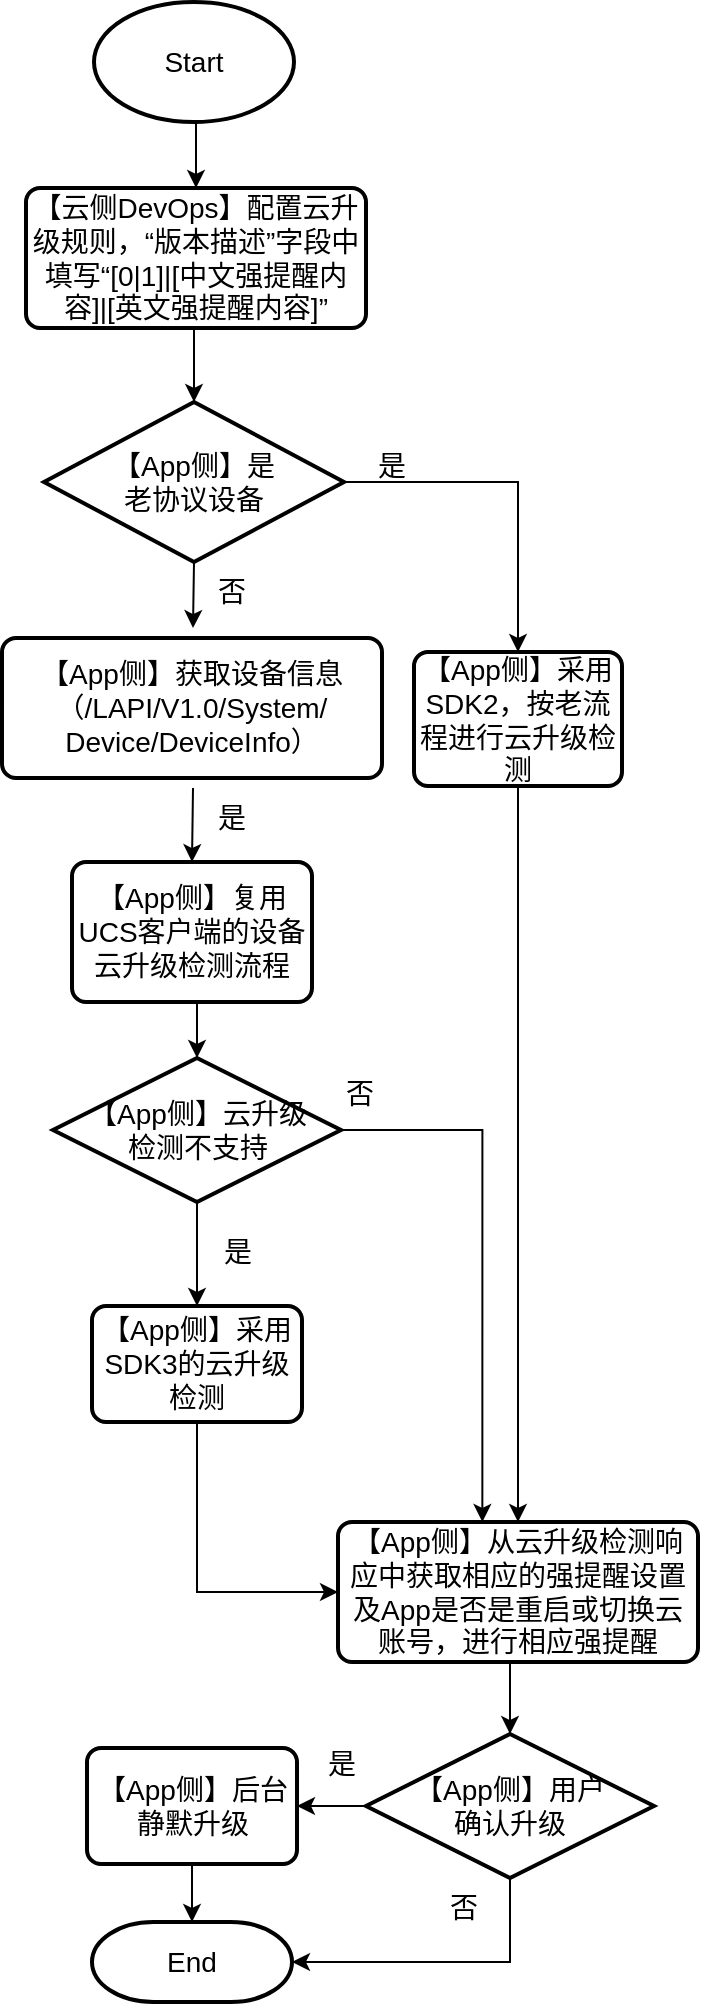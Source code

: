 <mxfile version="24.0.1" type="github">
  <diagram name="第 1 页" id="SnEiPAsqYIaOKTm-W5p2">
    <mxGraphModel dx="946" dy="613" grid="1" gridSize="10" guides="1" tooltips="1" connect="1" arrows="1" fold="1" page="1" pageScale="1" pageWidth="827" pageHeight="1169" math="0" shadow="0">
      <root>
        <mxCell id="0" />
        <mxCell id="1" parent="0" />
        <mxCell id="nd6yBEO4HvQz4fjfClLw-33" style="edgeStyle=orthogonalEdgeStyle;rounded=0;orthogonalLoop=1;jettySize=auto;html=1;exitX=0.5;exitY=1;exitDx=0;exitDy=0;exitPerimeter=0;entryX=0.5;entryY=0;entryDx=0;entryDy=0;fontSize=14;" parent="1" source="nd6yBEO4HvQz4fjfClLw-1" target="nd6yBEO4HvQz4fjfClLw-2" edge="1">
          <mxGeometry relative="1" as="geometry" />
        </mxCell>
        <mxCell id="nd6yBEO4HvQz4fjfClLw-1" value="Start" style="strokeWidth=2;html=1;shape=mxgraph.flowchart.start_1;whiteSpace=wrap;fontSize=14;" parent="1" vertex="1">
          <mxGeometry x="270" y="40" width="100" height="60" as="geometry" />
        </mxCell>
        <mxCell id="nd6yBEO4HvQz4fjfClLw-2" value="【云侧DevOps】配置云升级规则，“版本描述”字段中填写“[0|1]|[中文强提醒内容]|[英文强提醒内容]”" style="rounded=1;whiteSpace=wrap;html=1;absoluteArcSize=1;arcSize=14;strokeWidth=2;fontSize=14;" parent="1" vertex="1">
          <mxGeometry x="236" y="133" width="170" height="70" as="geometry" />
        </mxCell>
        <mxCell id="nd6yBEO4HvQz4fjfClLw-25" style="edgeStyle=orthogonalEdgeStyle;rounded=0;orthogonalLoop=1;jettySize=auto;html=1;exitX=1;exitY=0.5;exitDx=0;exitDy=0;exitPerimeter=0;entryX=0.5;entryY=0;entryDx=0;entryDy=0;fontSize=14;" parent="1" source="nd6yBEO4HvQz4fjfClLw-4" target="nd6yBEO4HvQz4fjfClLw-5" edge="1">
          <mxGeometry relative="1" as="geometry" />
        </mxCell>
        <mxCell id="nd6yBEO4HvQz4fjfClLw-4" value="【App侧】是&lt;div style=&quot;font-size: 14px;&quot;&gt;老协议设备&lt;/div&gt;" style="strokeWidth=2;html=1;shape=mxgraph.flowchart.decision;whiteSpace=wrap;fontSize=14;" parent="1" vertex="1">
          <mxGeometry x="245" y="240" width="150" height="80" as="geometry" />
        </mxCell>
        <mxCell id="nd6yBEO4HvQz4fjfClLw-36" style="edgeStyle=orthogonalEdgeStyle;rounded=0;orthogonalLoop=1;jettySize=auto;html=1;exitX=0.5;exitY=1;exitDx=0;exitDy=0;fontSize=14;" parent="1" source="nd6yBEO4HvQz4fjfClLw-5" target="nd6yBEO4HvQz4fjfClLw-24" edge="1">
          <mxGeometry relative="1" as="geometry" />
        </mxCell>
        <mxCell id="nd6yBEO4HvQz4fjfClLw-5" value="【App侧】采用SDK2，按老流程进行云升级检测" style="rounded=1;whiteSpace=wrap;html=1;absoluteArcSize=1;arcSize=14;strokeWidth=2;fontSize=14;" parent="1" vertex="1">
          <mxGeometry x="430" y="365" width="104" height="67" as="geometry" />
        </mxCell>
        <mxCell id="nd6yBEO4HvQz4fjfClLw-7" value="是" style="text;html=1;align=center;verticalAlign=middle;whiteSpace=wrap;rounded=0;fontSize=14;" parent="1" vertex="1">
          <mxGeometry x="404" y="257" width="30" height="30" as="geometry" />
        </mxCell>
        <mxCell id="nd6yBEO4HvQz4fjfClLw-9" value="【App侧】复用UCS客户端的设备云升级检测流程" style="rounded=1;whiteSpace=wrap;html=1;absoluteArcSize=1;arcSize=14;strokeWidth=2;fontSize=14;" parent="1" vertex="1">
          <mxGeometry x="259" y="470" width="120" height="70" as="geometry" />
        </mxCell>
        <mxCell id="nd6yBEO4HvQz4fjfClLw-13" style="edgeStyle=orthogonalEdgeStyle;rounded=0;orthogonalLoop=1;jettySize=auto;html=1;exitX=0.5;exitY=1;exitDx=0;exitDy=0;exitPerimeter=0;entryX=0.5;entryY=0;entryDx=0;entryDy=0;fontSize=14;" parent="1" target="nd6yBEO4HvQz4fjfClLw-9" edge="1">
          <mxGeometry relative="1" as="geometry">
            <mxPoint x="319.5" y="433" as="sourcePoint" />
          </mxGeometry>
        </mxCell>
        <mxCell id="nd6yBEO4HvQz4fjfClLw-11" style="edgeStyle=orthogonalEdgeStyle;rounded=0;orthogonalLoop=1;jettySize=auto;html=1;exitX=0.5;exitY=1;exitDx=0;exitDy=0;exitPerimeter=0;entryX=0.5;entryY=0;entryDx=0;entryDy=0;entryPerimeter=0;fontSize=14;" parent="1" source="nd6yBEO4HvQz4fjfClLw-4" edge="1">
          <mxGeometry relative="1" as="geometry">
            <mxPoint x="319.5" y="353" as="targetPoint" />
          </mxGeometry>
        </mxCell>
        <mxCell id="nd6yBEO4HvQz4fjfClLw-12" value="否" style="text;html=1;align=center;verticalAlign=middle;whiteSpace=wrap;rounded=0;fontSize=14;" parent="1" vertex="1">
          <mxGeometry x="324" y="320" width="30" height="30" as="geometry" />
        </mxCell>
        <mxCell id="nd6yBEO4HvQz4fjfClLw-14" value="是" style="text;html=1;align=center;verticalAlign=middle;whiteSpace=wrap;rounded=0;fontSize=14;" parent="1" vertex="1">
          <mxGeometry x="324" y="433" width="30" height="30" as="geometry" />
        </mxCell>
        <mxCell id="nd6yBEO4HvQz4fjfClLw-43" style="edgeStyle=orthogonalEdgeStyle;rounded=0;orthogonalLoop=1;jettySize=auto;html=1;exitX=0.5;exitY=1;exitDx=0;exitDy=0;entryX=0;entryY=0.5;entryDx=0;entryDy=0;fontSize=14;" parent="1" source="nd6yBEO4HvQz4fjfClLw-15" target="nd6yBEO4HvQz4fjfClLw-24" edge="1">
          <mxGeometry relative="1" as="geometry" />
        </mxCell>
        <mxCell id="nd6yBEO4HvQz4fjfClLw-15" value="【App侧】采用SDK3的云升级检测" style="rounded=1;whiteSpace=wrap;html=1;absoluteArcSize=1;arcSize=14;strokeWidth=2;fontSize=14;" parent="1" vertex="1">
          <mxGeometry x="269" y="692" width="105" height="58" as="geometry" />
        </mxCell>
        <mxCell id="nd6yBEO4HvQz4fjfClLw-21" style="edgeStyle=orthogonalEdgeStyle;rounded=0;orthogonalLoop=1;jettySize=auto;html=1;exitX=0.5;exitY=1;exitDx=0;exitDy=0;exitPerimeter=0;entryX=0.5;entryY=0;entryDx=0;entryDy=0;fontSize=14;" parent="1" source="nd6yBEO4HvQz4fjfClLw-19" target="nd6yBEO4HvQz4fjfClLw-15" edge="1">
          <mxGeometry relative="1" as="geometry" />
        </mxCell>
        <mxCell id="nd6yBEO4HvQz4fjfClLw-19" value="【App侧】云升级&lt;div style=&quot;font-size: 14px;&quot;&gt;检测&lt;span style=&quot;background-color: initial; font-size: 14px;&quot;&gt;不支持&lt;/span&gt;&lt;/div&gt;" style="strokeWidth=2;html=1;shape=mxgraph.flowchart.decision;whiteSpace=wrap;fontSize=14;" parent="1" vertex="1">
          <mxGeometry x="249.5" y="568" width="144" height="72" as="geometry" />
        </mxCell>
        <mxCell id="nd6yBEO4HvQz4fjfClLw-22" style="edgeStyle=orthogonalEdgeStyle;rounded=0;orthogonalLoop=1;jettySize=auto;html=1;exitX=0.5;exitY=1;exitDx=0;exitDy=0;entryX=0.5;entryY=0;entryDx=0;entryDy=0;entryPerimeter=0;fontSize=14;" parent="1" source="nd6yBEO4HvQz4fjfClLw-9" target="nd6yBEO4HvQz4fjfClLw-19" edge="1">
          <mxGeometry relative="1" as="geometry" />
        </mxCell>
        <mxCell id="nd6yBEO4HvQz4fjfClLw-23" value="是" style="text;html=1;align=center;verticalAlign=middle;whiteSpace=wrap;rounded=0;fontSize=14;" parent="1" vertex="1">
          <mxGeometry x="327" y="650" width="30" height="30" as="geometry" />
        </mxCell>
        <mxCell id="nd6yBEO4HvQz4fjfClLw-24" value="【App侧】从云升级检测响应中获取相应的强提醒设置及App是否是重启或切换云账号，进行相应强提醒" style="rounded=1;whiteSpace=wrap;html=1;absoluteArcSize=1;arcSize=14;strokeWidth=2;fontSize=14;" parent="1" vertex="1">
          <mxGeometry x="392" y="800" width="180" height="70" as="geometry" />
        </mxCell>
        <mxCell id="nd6yBEO4HvQz4fjfClLw-29" value="否" style="text;html=1;align=center;verticalAlign=middle;whiteSpace=wrap;rounded=0;fontSize=14;" parent="1" vertex="1">
          <mxGeometry x="388" y="571" width="30" height="30" as="geometry" />
        </mxCell>
        <mxCell id="nd6yBEO4HvQz4fjfClLw-34" style="edgeStyle=orthogonalEdgeStyle;rounded=0;orthogonalLoop=1;jettySize=auto;html=1;exitX=0.5;exitY=1;exitDx=0;exitDy=0;entryX=0.5;entryY=0;entryDx=0;entryDy=0;entryPerimeter=0;fontSize=14;" parent="1" source="nd6yBEO4HvQz4fjfClLw-2" target="nd6yBEO4HvQz4fjfClLw-4" edge="1">
          <mxGeometry relative="1" as="geometry" />
        </mxCell>
        <mxCell id="nd6yBEO4HvQz4fjfClLw-38" style="edgeStyle=orthogonalEdgeStyle;rounded=0;orthogonalLoop=1;jettySize=auto;html=1;exitX=1;exitY=0.5;exitDx=0;exitDy=0;exitPerimeter=0;entryX=0.401;entryY=0;entryDx=0;entryDy=0;entryPerimeter=0;fontSize=14;" parent="1" source="nd6yBEO4HvQz4fjfClLw-19" target="nd6yBEO4HvQz4fjfClLw-24" edge="1">
          <mxGeometry relative="1" as="geometry" />
        </mxCell>
        <mxCell id="nd6yBEO4HvQz4fjfClLw-48" style="edgeStyle=orthogonalEdgeStyle;rounded=0;orthogonalLoop=1;jettySize=auto;html=1;exitX=0;exitY=0.5;exitDx=0;exitDy=0;exitPerimeter=0;entryX=1;entryY=0.5;entryDx=0;entryDy=0;fontSize=14;" parent="1" source="nd6yBEO4HvQz4fjfClLw-44" target="nd6yBEO4HvQz4fjfClLw-46" edge="1">
          <mxGeometry relative="1" as="geometry" />
        </mxCell>
        <mxCell id="nd6yBEO4HvQz4fjfClLw-44" value="【App侧】用户&lt;div style=&quot;font-size: 14px;&quot;&gt;确认升级&lt;/div&gt;" style="strokeWidth=2;html=1;shape=mxgraph.flowchart.decision;whiteSpace=wrap;fontSize=14;" parent="1" vertex="1">
          <mxGeometry x="406" y="906" width="144" height="72" as="geometry" />
        </mxCell>
        <mxCell id="nd6yBEO4HvQz4fjfClLw-45" value="End" style="strokeWidth=2;html=1;shape=mxgraph.flowchart.terminator;whiteSpace=wrap;fontSize=14;" parent="1" vertex="1">
          <mxGeometry x="269" y="1000" width="100" height="40" as="geometry" />
        </mxCell>
        <mxCell id="nd6yBEO4HvQz4fjfClLw-46" value="【App侧】后台静默升级" style="rounded=1;whiteSpace=wrap;html=1;absoluteArcSize=1;arcSize=14;strokeWidth=2;fontSize=14;" parent="1" vertex="1">
          <mxGeometry x="266.5" y="913" width="105" height="58" as="geometry" />
        </mxCell>
        <mxCell id="nd6yBEO4HvQz4fjfClLw-47" style="edgeStyle=orthogonalEdgeStyle;rounded=0;orthogonalLoop=1;jettySize=auto;html=1;exitX=0.5;exitY=1;exitDx=0;exitDy=0;entryX=0.5;entryY=0;entryDx=0;entryDy=0;entryPerimeter=0;fontSize=14;" parent="1" source="nd6yBEO4HvQz4fjfClLw-46" target="nd6yBEO4HvQz4fjfClLw-45" edge="1">
          <mxGeometry relative="1" as="geometry" />
        </mxCell>
        <mxCell id="nd6yBEO4HvQz4fjfClLw-49" style="edgeStyle=orthogonalEdgeStyle;rounded=0;orthogonalLoop=1;jettySize=auto;html=1;exitX=0.5;exitY=1;exitDx=0;exitDy=0;exitPerimeter=0;entryX=1;entryY=0.5;entryDx=0;entryDy=0;entryPerimeter=0;fontSize=14;" parent="1" source="nd6yBEO4HvQz4fjfClLw-44" target="nd6yBEO4HvQz4fjfClLw-45" edge="1">
          <mxGeometry relative="1" as="geometry" />
        </mxCell>
        <mxCell id="nd6yBEO4HvQz4fjfClLw-50" style="edgeStyle=orthogonalEdgeStyle;rounded=0;orthogonalLoop=1;jettySize=auto;html=1;exitX=0.5;exitY=1;exitDx=0;exitDy=0;entryX=0.5;entryY=0;entryDx=0;entryDy=0;entryPerimeter=0;fontSize=14;" parent="1" source="nd6yBEO4HvQz4fjfClLw-24" target="nd6yBEO4HvQz4fjfClLw-44" edge="1">
          <mxGeometry relative="1" as="geometry" />
        </mxCell>
        <mxCell id="nd6yBEO4HvQz4fjfClLw-51" value="是" style="text;html=1;align=center;verticalAlign=middle;whiteSpace=wrap;rounded=0;fontSize=14;" parent="1" vertex="1">
          <mxGeometry x="379" y="906" width="30" height="30" as="geometry" />
        </mxCell>
        <mxCell id="nd6yBEO4HvQz4fjfClLw-52" value="否" style="text;html=1;align=center;verticalAlign=middle;whiteSpace=wrap;rounded=0;fontSize=14;" parent="1" vertex="1">
          <mxGeometry x="440" y="978" width="30" height="30" as="geometry" />
        </mxCell>
        <mxCell id="HojlaQrTnK4gudY1Q9k8-1" value="【App侧】获取设备信息（/LAPI/V1.0/System/&lt;div&gt;Device/DeviceInfo）&lt;/div&gt;" style="rounded=1;whiteSpace=wrap;html=1;absoluteArcSize=1;arcSize=14;strokeWidth=2;fontSize=14;" parent="1" vertex="1">
          <mxGeometry x="224" y="358" width="190" height="70" as="geometry" />
        </mxCell>
      </root>
    </mxGraphModel>
  </diagram>
</mxfile>
